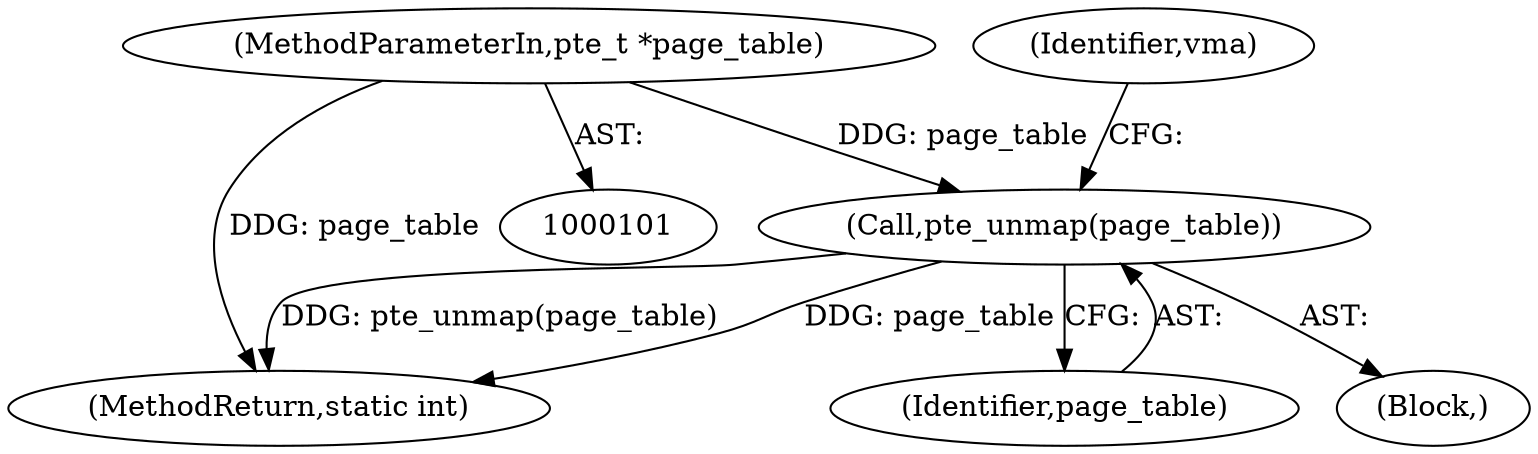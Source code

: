 digraph "0_linux_6b7339f4c31ad69c8e9c0b2859276e22cf72176d_0@pointer" {
"1000105" [label="(MethodParameterIn,pte_t *page_table)"];
"1000126" [label="(Call,pte_unmap(page_table))"];
"1000126" [label="(Call,pte_unmap(page_table))"];
"1000132" [label="(Identifier,vma)"];
"1000105" [label="(MethodParameterIn,pte_t *page_table)"];
"1000109" [label="(Block,)"];
"1000176" [label="(MethodReturn,static int)"];
"1000127" [label="(Identifier,page_table)"];
"1000105" -> "1000101"  [label="AST: "];
"1000105" -> "1000176"  [label="DDG: page_table"];
"1000105" -> "1000126"  [label="DDG: page_table"];
"1000126" -> "1000109"  [label="AST: "];
"1000126" -> "1000127"  [label="CFG: "];
"1000127" -> "1000126"  [label="AST: "];
"1000132" -> "1000126"  [label="CFG: "];
"1000126" -> "1000176"  [label="DDG: pte_unmap(page_table)"];
"1000126" -> "1000176"  [label="DDG: page_table"];
}
